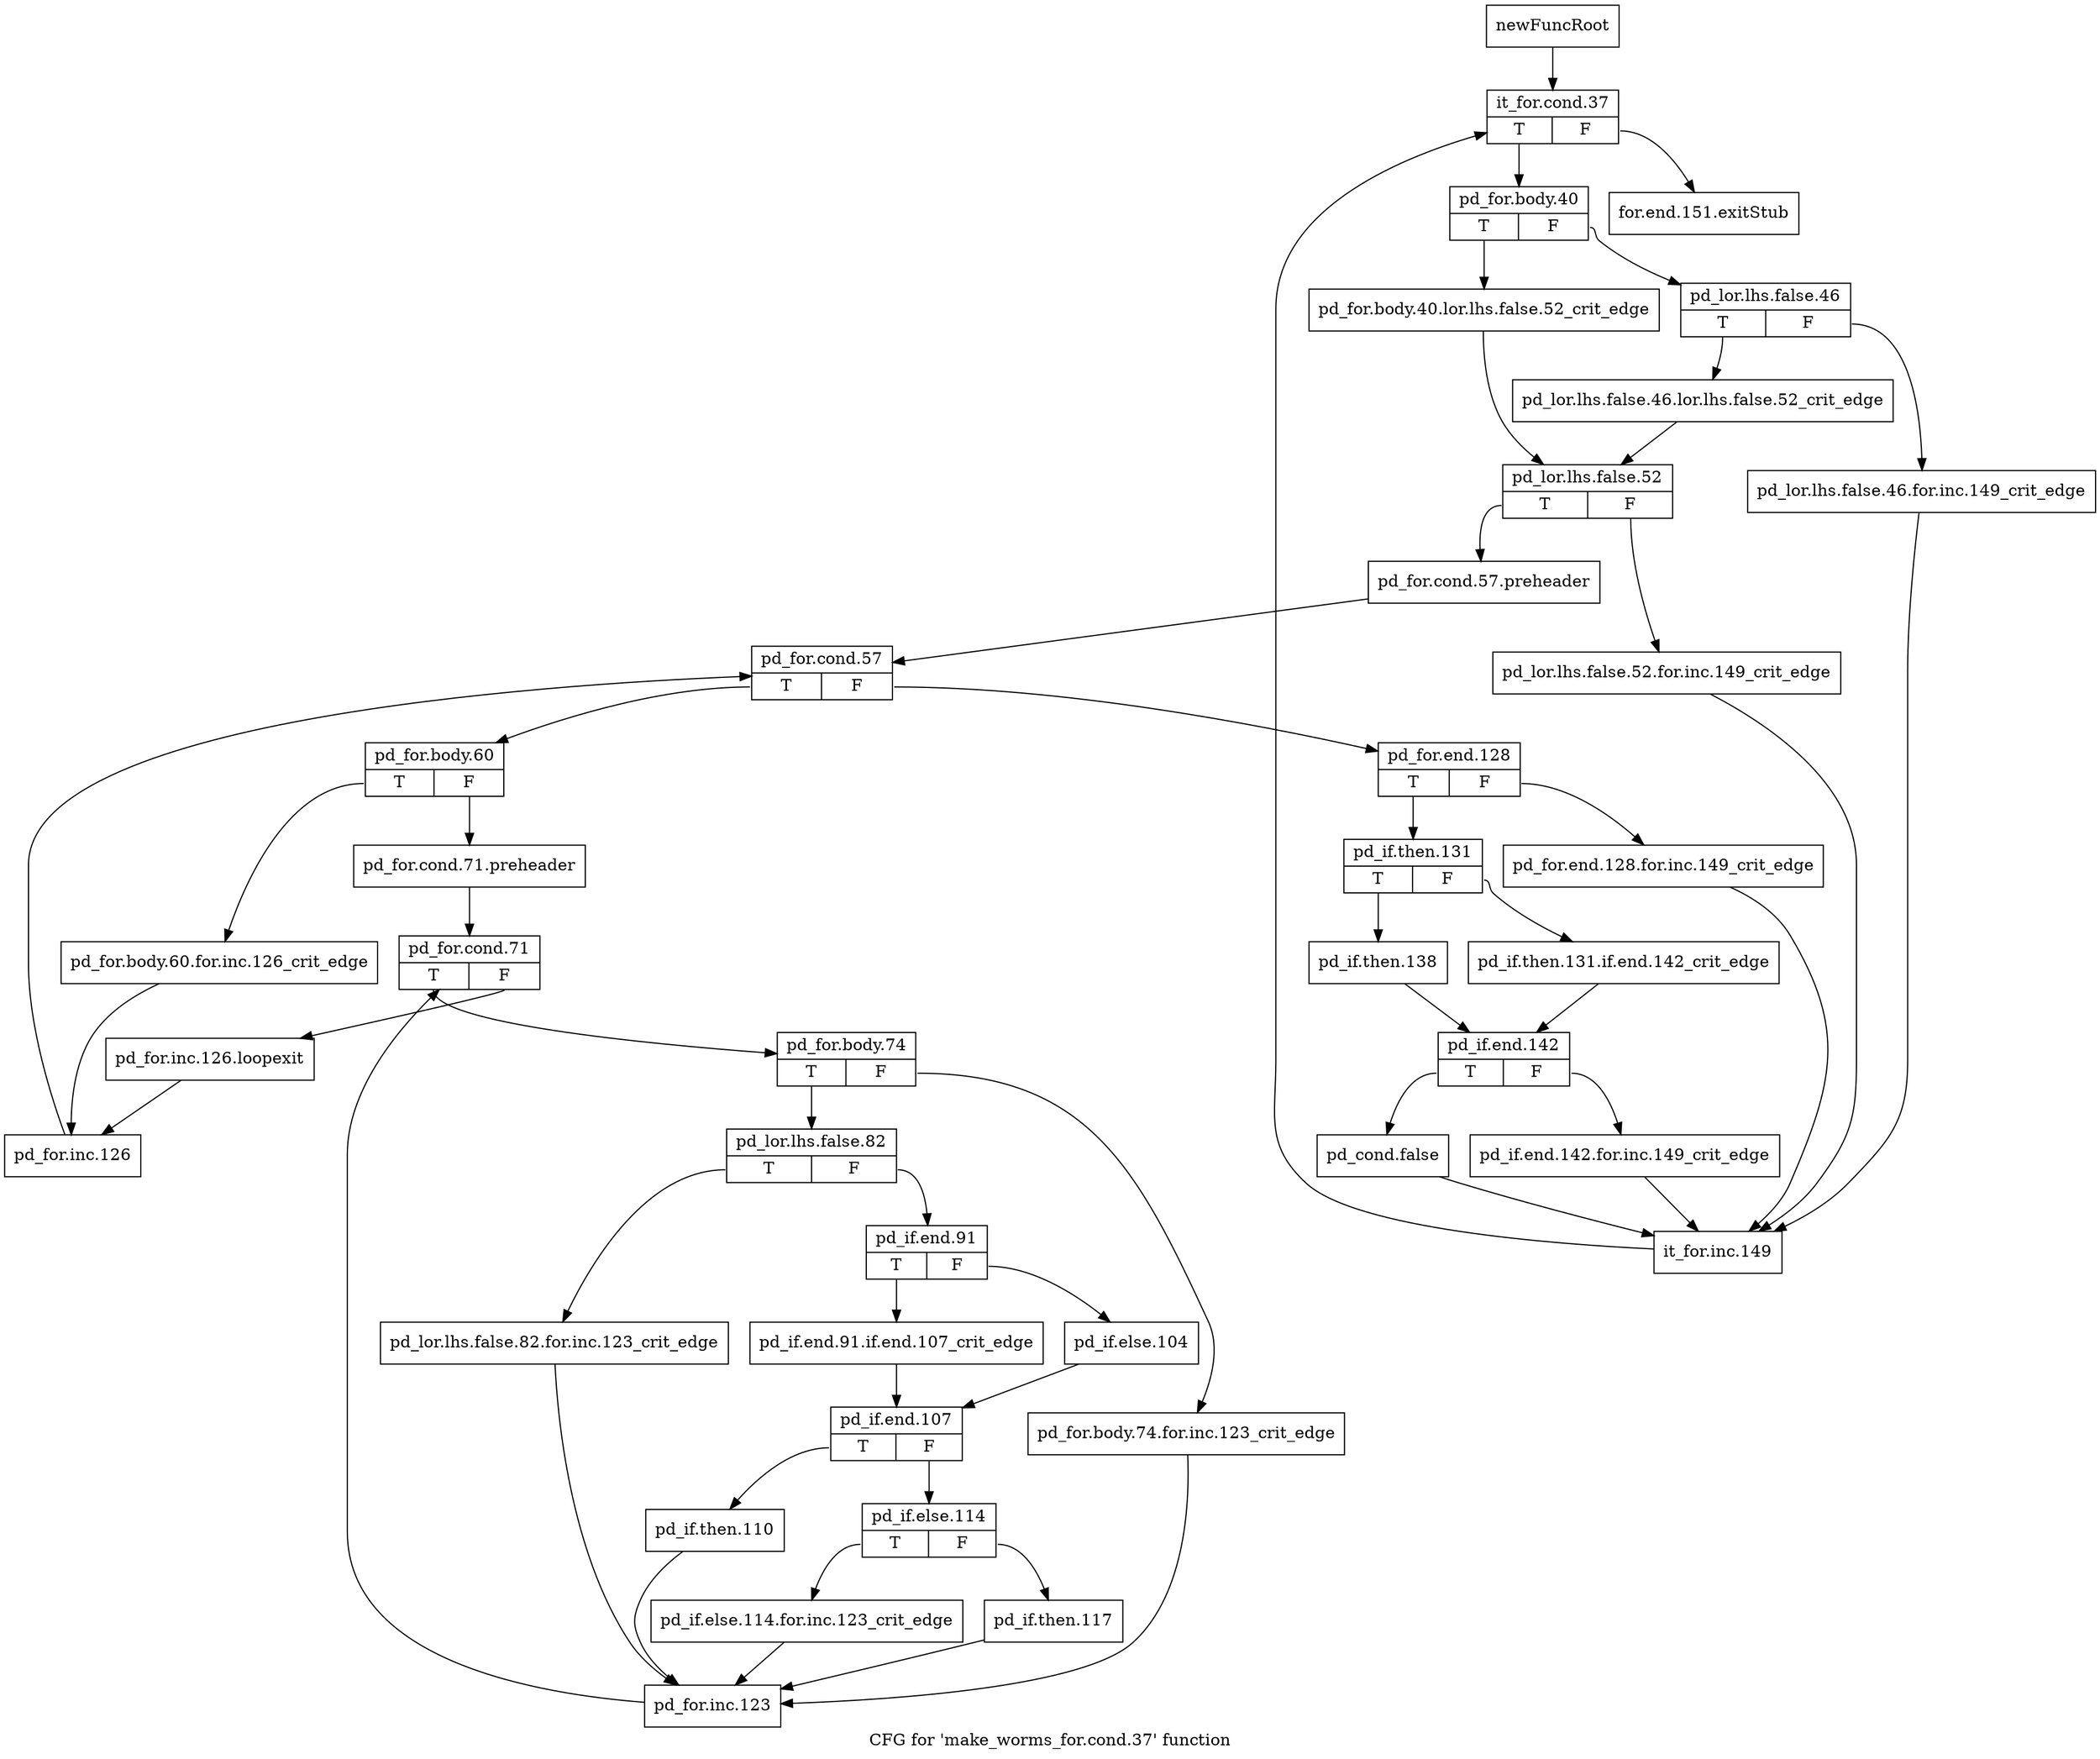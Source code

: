 digraph "CFG for 'make_worms_for.cond.37' function" {
	label="CFG for 'make_worms_for.cond.37' function";

	Node0x46b9ac0 [shape=record,label="{newFuncRoot}"];
	Node0x46b9ac0 -> Node0x46b9b60;
	Node0x46b9b10 [shape=record,label="{for.end.151.exitStub}"];
	Node0x46b9b60 [shape=record,label="{it_for.cond.37|{<s0>T|<s1>F}}"];
	Node0x46b9b60:s0 -> Node0x46ba140;
	Node0x46b9b60:s1 -> Node0x46b9b10;
	Node0x46ba140 [shape=record,label="{pd_for.body.40|{<s0>T|<s1>F}}"];
	Node0x46ba140:s0 -> Node0x46ba280;
	Node0x46ba140:s1 -> Node0x46ba190;
	Node0x46ba190 [shape=record,label="{pd_lor.lhs.false.46|{<s0>T|<s1>F}}"];
	Node0x46ba190:s0 -> Node0x46ba230;
	Node0x46ba190:s1 -> Node0x46ba1e0;
	Node0x46ba1e0 [shape=record,label="{pd_lor.lhs.false.46.for.inc.149_crit_edge}"];
	Node0x46ba1e0 -> Node0x46ba690;
	Node0x46ba230 [shape=record,label="{pd_lor.lhs.false.46.lor.lhs.false.52_crit_edge}"];
	Node0x46ba230 -> Node0x46ba2d0;
	Node0x46ba280 [shape=record,label="{pd_for.body.40.lor.lhs.false.52_crit_edge}"];
	Node0x46ba280 -> Node0x46ba2d0;
	Node0x46ba2d0 [shape=record,label="{pd_lor.lhs.false.52|{<s0>T|<s1>F}}"];
	Node0x46ba2d0:s0 -> Node0x46ba370;
	Node0x46ba2d0:s1 -> Node0x46ba320;
	Node0x46ba320 [shape=record,label="{pd_lor.lhs.false.52.for.inc.149_crit_edge}"];
	Node0x46ba320 -> Node0x46ba690;
	Node0x46ba370 [shape=record,label="{pd_for.cond.57.preheader}"];
	Node0x46ba370 -> Node0x46ba3c0;
	Node0x46ba3c0 [shape=record,label="{pd_for.cond.57|{<s0>T|<s1>F}}"];
	Node0x46ba3c0:s0 -> Node0x46ba6e0;
	Node0x46ba3c0:s1 -> Node0x46ba410;
	Node0x46ba410 [shape=record,label="{pd_for.end.128|{<s0>T|<s1>F}}"];
	Node0x46ba410:s0 -> Node0x46ba4b0;
	Node0x46ba410:s1 -> Node0x46ba460;
	Node0x46ba460 [shape=record,label="{pd_for.end.128.for.inc.149_crit_edge}"];
	Node0x46ba460 -> Node0x46ba690;
	Node0x46ba4b0 [shape=record,label="{pd_if.then.131|{<s0>T|<s1>F}}"];
	Node0x46ba4b0:s0 -> Node0x46ba550;
	Node0x46ba4b0:s1 -> Node0x46ba500;
	Node0x46ba500 [shape=record,label="{pd_if.then.131.if.end.142_crit_edge}"];
	Node0x46ba500 -> Node0x46ba5a0;
	Node0x46ba550 [shape=record,label="{pd_if.then.138}"];
	Node0x46ba550 -> Node0x46ba5a0;
	Node0x46ba5a0 [shape=record,label="{pd_if.end.142|{<s0>T|<s1>F}}"];
	Node0x46ba5a0:s0 -> Node0x46ba640;
	Node0x46ba5a0:s1 -> Node0x46ba5f0;
	Node0x46ba5f0 [shape=record,label="{pd_if.end.142.for.inc.149_crit_edge}"];
	Node0x46ba5f0 -> Node0x46ba690;
	Node0x46ba640 [shape=record,label="{pd_cond.false}"];
	Node0x46ba640 -> Node0x46ba690;
	Node0x46ba690 [shape=record,label="{it_for.inc.149}"];
	Node0x46ba690 -> Node0x46b9b60;
	Node0x46ba6e0 [shape=record,label="{pd_for.body.60|{<s0>T|<s1>F}}"];
	Node0x46ba6e0:s0 -> Node0x46bac30;
	Node0x46ba6e0:s1 -> Node0x46ba730;
	Node0x46ba730 [shape=record,label="{pd_for.cond.71.preheader}"];
	Node0x46ba730 -> Node0x46ba780;
	Node0x46ba780 [shape=record,label="{pd_for.cond.71|{<s0>T|<s1>F}}"];
	Node0x46ba780:s0 -> Node0x46ba820;
	Node0x46ba780:s1 -> Node0x46ba7d0;
	Node0x46ba7d0 [shape=record,label="{pd_for.inc.126.loopexit}"];
	Node0x46ba7d0 -> Node0x46bac80;
	Node0x46ba820 [shape=record,label="{pd_for.body.74|{<s0>T|<s1>F}}"];
	Node0x46ba820:s0 -> Node0x46ba8c0;
	Node0x46ba820:s1 -> Node0x46ba870;
	Node0x46ba870 [shape=record,label="{pd_for.body.74.for.inc.123_crit_edge}"];
	Node0x46ba870 -> Node0x46babe0;
	Node0x46ba8c0 [shape=record,label="{pd_lor.lhs.false.82|{<s0>T|<s1>F}}"];
	Node0x46ba8c0:s0 -> Node0x46bab90;
	Node0x46ba8c0:s1 -> Node0x46ba910;
	Node0x46ba910 [shape=record,label="{pd_if.end.91|{<s0>T|<s1>F}}"];
	Node0x46ba910:s0 -> Node0x46ba9b0;
	Node0x46ba910:s1 -> Node0x46ba960;
	Node0x46ba960 [shape=record,label="{pd_if.else.104}"];
	Node0x46ba960 -> Node0x46baa00;
	Node0x46ba9b0 [shape=record,label="{pd_if.end.91.if.end.107_crit_edge}"];
	Node0x46ba9b0 -> Node0x46baa00;
	Node0x46baa00 [shape=record,label="{pd_if.end.107|{<s0>T|<s1>F}}"];
	Node0x46baa00:s0 -> Node0x46bab40;
	Node0x46baa00:s1 -> Node0x46baa50;
	Node0x46baa50 [shape=record,label="{pd_if.else.114|{<s0>T|<s1>F}}"];
	Node0x46baa50:s0 -> Node0x46baaf0;
	Node0x46baa50:s1 -> Node0x46baaa0;
	Node0x46baaa0 [shape=record,label="{pd_if.then.117}"];
	Node0x46baaa0 -> Node0x46babe0;
	Node0x46baaf0 [shape=record,label="{pd_if.else.114.for.inc.123_crit_edge}"];
	Node0x46baaf0 -> Node0x46babe0;
	Node0x46bab40 [shape=record,label="{pd_if.then.110}"];
	Node0x46bab40 -> Node0x46babe0;
	Node0x46bab90 [shape=record,label="{pd_lor.lhs.false.82.for.inc.123_crit_edge}"];
	Node0x46bab90 -> Node0x46babe0;
	Node0x46babe0 [shape=record,label="{pd_for.inc.123}"];
	Node0x46babe0 -> Node0x46ba780;
	Node0x46bac30 [shape=record,label="{pd_for.body.60.for.inc.126_crit_edge}"];
	Node0x46bac30 -> Node0x46bac80;
	Node0x46bac80 [shape=record,label="{pd_for.inc.126}"];
	Node0x46bac80 -> Node0x46ba3c0;
}
